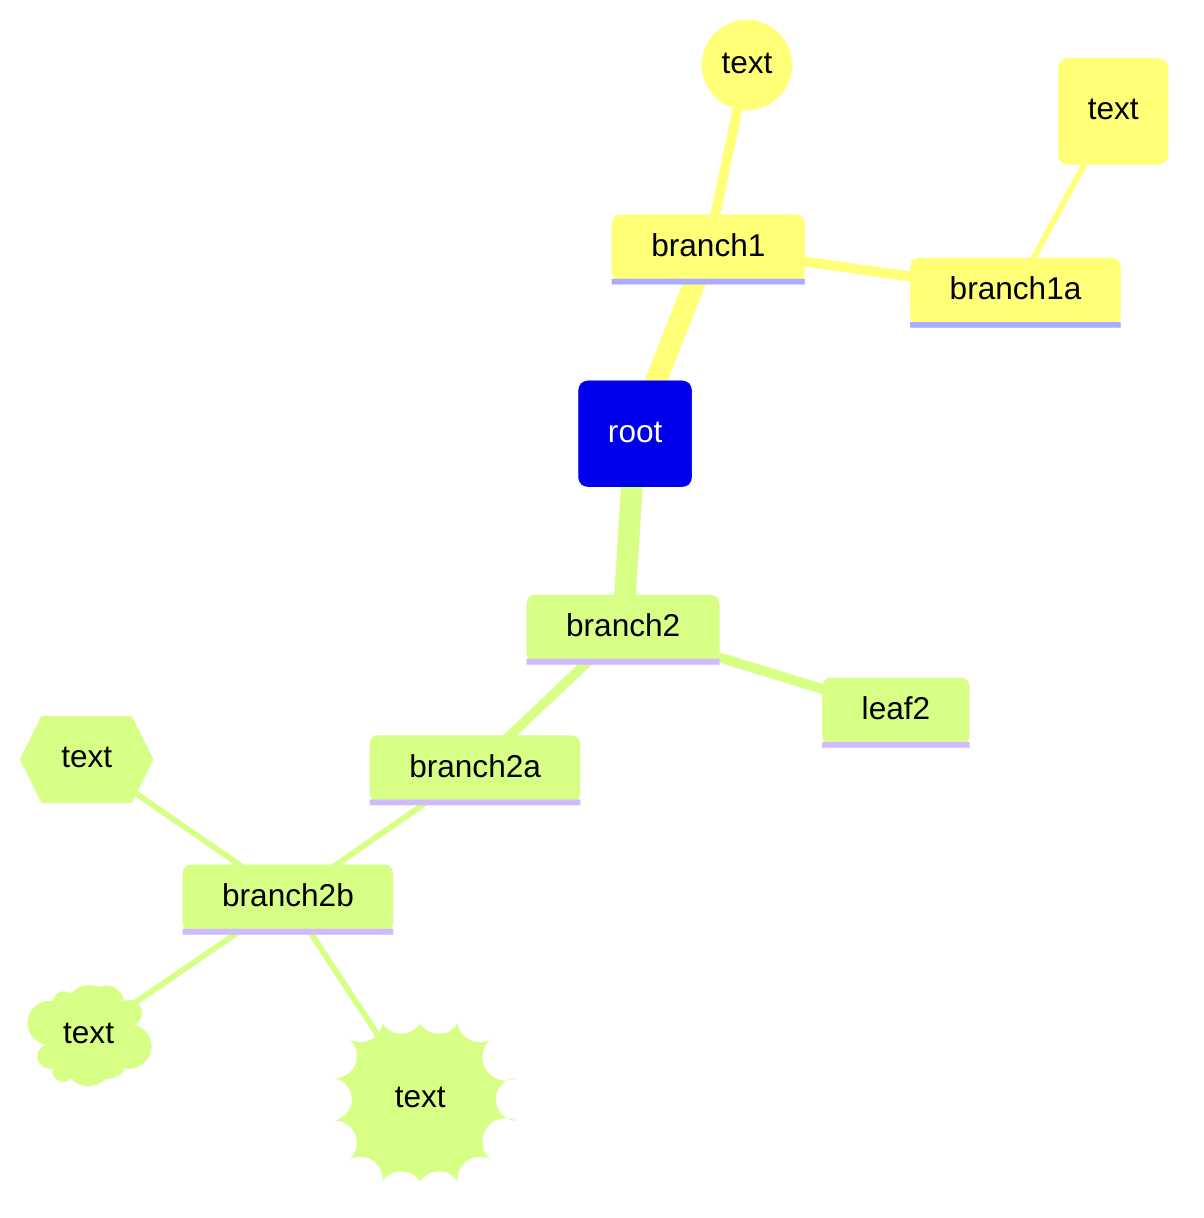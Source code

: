 ---
title: mindmap
---
mindmap
  root("root")
    branch1
      leaf1(("text"))
      branch1a
        leaf2("text")
    branch2
      leaf2
      ::icon(fa fa-leaf)
      branch2a
        branch2b
            leaf2b1))"text"((
            leaf2b2)"text"(
            leaf2b3{{"text"}}
